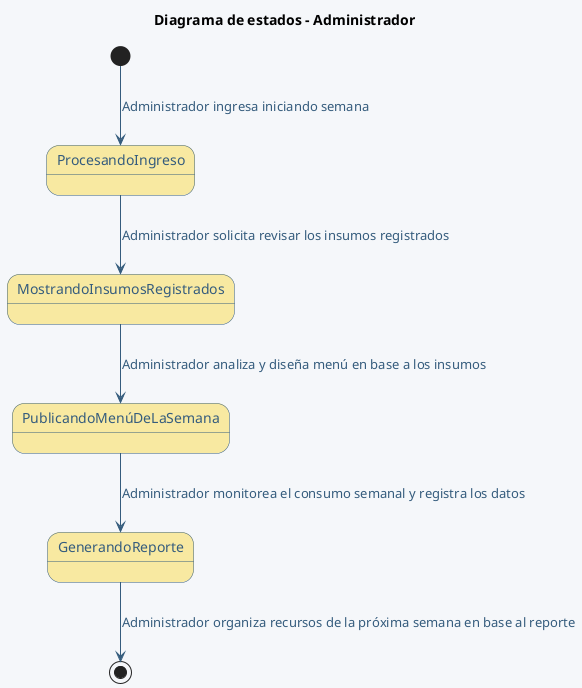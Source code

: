 @startuml DiagramaDeEstados (Administrador)
title Diagrama de estados - Administrador

' Colores generales
skinparam backgroundColor #F5F7FA
skinparam stateStartColor #A7C7E7
skinparam stateEndColor #F67280
skinparam stateBackgroundColor #F8E9A1
skinparam stateBorderColor #355C7D
skinparam stateFontColor #355C7D
skinparam stateFontSize 14
skinparam ArrowColor #355C7D
skinparam ArrowFontColor #355C7D

[*] --> ProcesandoIngreso : Administrador ingresa iniciando semana
ProcesandoIngreso --> MostrandoInsumosRegistrados : Administrador solicita revisar los insumos registrados
MostrandoInsumosRegistrados --> PublicandoMenúDeLaSemana : Administrador analiza y diseña menú en base a los insumos
PublicandoMenúDeLaSemana --> GenerandoReporte: Administrador monitorea el consumo semanal y registra los datos
GenerandoReporte --> [*] : Administrador organiza recursos de la próxima semana en base al reporte

@enduml